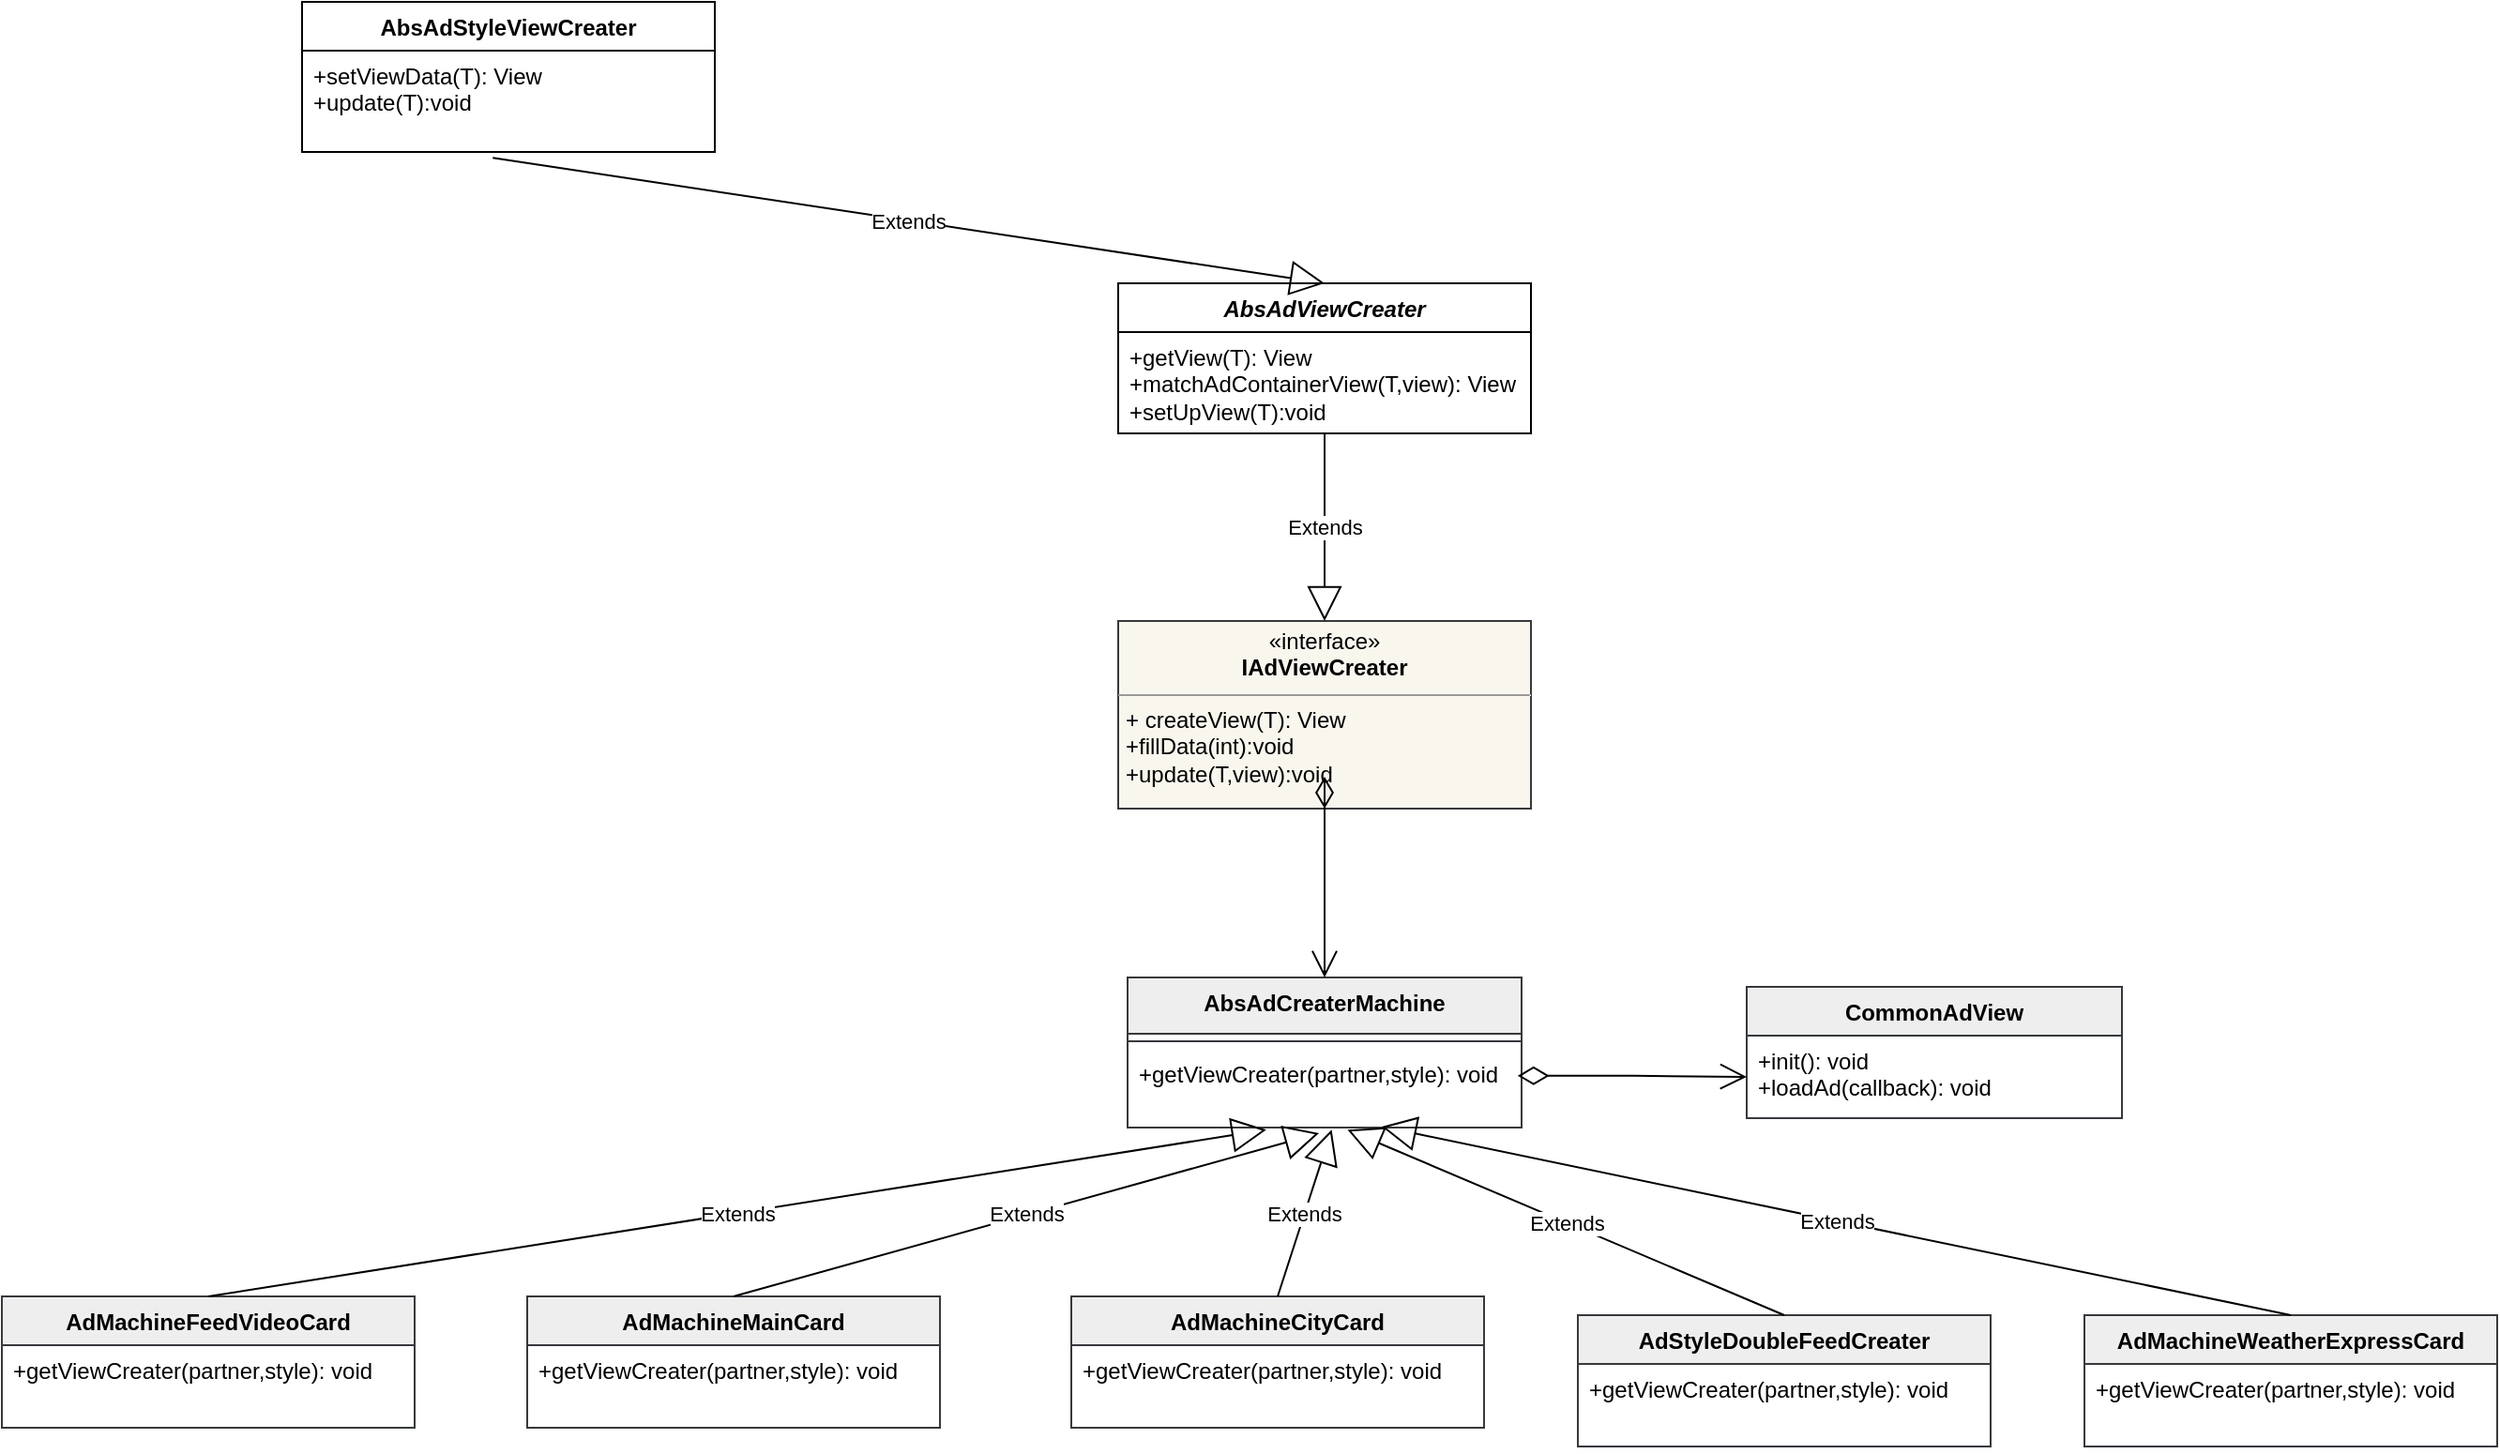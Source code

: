 <mxfile version="23.1.1" type="github">
  <diagram name="第 1 页" id="JMkaJPpe8hO6UF8lTuQ2">
    <mxGraphModel dx="3212" dy="2412" grid="1" gridSize="10" guides="1" tooltips="1" connect="1" arrows="1" fold="1" page="1" pageScale="1" pageWidth="827" pageHeight="1169" math="0" shadow="0">
      <root>
        <mxCell id="0" />
        <mxCell id="1" parent="0" />
        <mxCell id="KT9CEBmhsdLyrZuZZACf-1" value="CommonAdView" style="swimlane;fontStyle=1;align=center;verticalAlign=top;childLayout=stackLayout;horizontal=1;startSize=26;horizontalStack=0;resizeParent=1;resizeParentMax=0;resizeLast=0;collapsible=1;marginBottom=0;whiteSpace=wrap;html=1;fillColor=#eeeeee;strokeColor=#36393d;" vertex="1" parent="1">
          <mxGeometry x="490" y="35" width="200" height="70" as="geometry" />
        </mxCell>
        <mxCell id="KT9CEBmhsdLyrZuZZACf-2" value="+init&lt;span style=&quot;background-color: initial;&quot;&gt;(): void&lt;br&gt;&lt;/span&gt;&lt;span style=&quot;border-color: var(--border-color); background-color: initial;&quot;&gt;+loadAd&lt;span style=&quot;border-color: var(--border-color); background-color: initial;&quot;&gt;(callback): void&lt;/span&gt;&lt;br&gt;&lt;/span&gt;" style="text;strokeColor=none;fillColor=none;align=left;verticalAlign=top;spacingLeft=4;spacingRight=4;overflow=hidden;rotatable=0;points=[[0,0.5],[1,0.5]];portConstraint=eastwest;whiteSpace=wrap;html=1;" vertex="1" parent="KT9CEBmhsdLyrZuZZACf-1">
          <mxGeometry y="26" width="200" height="44" as="geometry" />
        </mxCell>
        <mxCell id="KT9CEBmhsdLyrZuZZACf-3" value="&lt;p style=&quot;margin:0px;margin-top:4px;text-align:center;&quot;&gt;«interface»&lt;br style=&quot;border-color: var(--border-color);&quot;&gt;&lt;b style=&quot;border-color: var(--border-color);&quot;&gt;IAdViewCreater&lt;/b&gt;&lt;/p&gt;&lt;hr size=&quot;1&quot;&gt;&lt;p style=&quot;margin:0px;margin-left:4px;&quot;&gt;+&amp;nbsp;createView&lt;span style=&quot;background-color: initial;&quot;&gt;(T): View&lt;/span&gt;&lt;/p&gt;&lt;p style=&quot;margin:0px;margin-left:4px;&quot;&gt;&lt;span style=&quot;background-color: initial;&quot;&gt;+fillData(int):void&lt;/span&gt;&lt;/p&gt;&lt;p style=&quot;margin:0px;margin-left:4px;&quot;&gt;+update&lt;span style=&quot;background-color: initial;&quot;&gt;(T,view):void&lt;/span&gt;&lt;/p&gt;" style="verticalAlign=top;align=left;overflow=fill;fontSize=12;fontFamily=Helvetica;html=1;whiteSpace=wrap;fillColor=#f9f7ed;strokeColor=#36393d;" vertex="1" parent="1">
          <mxGeometry x="155" y="-160" width="220" height="100" as="geometry" />
        </mxCell>
        <mxCell id="KT9CEBmhsdLyrZuZZACf-4" value="&lt;i&gt;AbsAdViewCreater&lt;/i&gt;" style="swimlane;fontStyle=1;align=center;verticalAlign=top;childLayout=stackLayout;horizontal=1;startSize=26;horizontalStack=0;resizeParent=1;resizeParentMax=0;resizeLast=0;collapsible=1;marginBottom=0;whiteSpace=wrap;html=1;" vertex="1" parent="1">
          <mxGeometry x="155" y="-340" width="220" height="80" as="geometry" />
        </mxCell>
        <mxCell id="KT9CEBmhsdLyrZuZZACf-5" value="+getView(T): View&lt;br&gt;+matchAdContainerView(T,view): View&lt;br&gt;+setUpView(T):void&lt;span style=&quot;background-color: initial;&quot;&gt;&lt;br&gt;&lt;/span&gt;" style="text;strokeColor=none;fillColor=none;align=left;verticalAlign=top;spacingLeft=4;spacingRight=4;overflow=hidden;rotatable=0;points=[[0,0.5],[1,0.5]];portConstraint=eastwest;whiteSpace=wrap;html=1;" vertex="1" parent="KT9CEBmhsdLyrZuZZACf-4">
          <mxGeometry y="26" width="220" height="54" as="geometry" />
        </mxCell>
        <mxCell id="KT9CEBmhsdLyrZuZZACf-10" value="AdMachineMainCard" style="swimlane;fontStyle=1;align=center;verticalAlign=top;childLayout=stackLayout;horizontal=1;startSize=26;horizontalStack=0;resizeParent=1;resizeParentMax=0;resizeLast=0;collapsible=1;marginBottom=0;whiteSpace=wrap;html=1;fillColor=#eeeeee;strokeColor=#36393d;" vertex="1" parent="1">
          <mxGeometry x="-160" y="200" width="220" height="70" as="geometry" />
        </mxCell>
        <mxCell id="KT9CEBmhsdLyrZuZZACf-11" value="+getViewCreater(partner,style): void" style="text;strokeColor=none;fillColor=none;align=left;verticalAlign=top;spacingLeft=4;spacingRight=4;overflow=hidden;rotatable=0;points=[[0,0.5],[1,0.5]];portConstraint=eastwest;whiteSpace=wrap;html=1;" vertex="1" parent="KT9CEBmhsdLyrZuZZACf-10">
          <mxGeometry y="26" width="220" height="44" as="geometry" />
        </mxCell>
        <mxCell id="KT9CEBmhsdLyrZuZZACf-13" value="AbsAdCreaterMachine" style="swimlane;fontStyle=1;align=center;verticalAlign=top;childLayout=stackLayout;horizontal=1;startSize=30;horizontalStack=0;resizeParent=1;resizeParentMax=0;resizeLast=0;collapsible=1;marginBottom=0;whiteSpace=wrap;html=1;fillColor=#eeeeee;strokeColor=#36393d;" vertex="1" parent="1">
          <mxGeometry x="160" y="30" width="210" height="80" as="geometry">
            <mxRectangle x="160" y="30" width="170" height="30" as="alternateBounds" />
          </mxGeometry>
        </mxCell>
        <mxCell id="KT9CEBmhsdLyrZuZZACf-15" value="" style="line;strokeWidth=1;fillColor=none;align=left;verticalAlign=middle;spacingTop=-1;spacingLeft=3;spacingRight=3;rotatable=0;labelPosition=right;points=[];portConstraint=eastwest;strokeColor=inherit;" vertex="1" parent="KT9CEBmhsdLyrZuZZACf-13">
          <mxGeometry y="30" width="210" height="8" as="geometry" />
        </mxCell>
        <mxCell id="KT9CEBmhsdLyrZuZZACf-16" value="+getViewCreater&lt;span style=&quot;background-color: initial;&quot;&gt;(partner,style): void&lt;/span&gt;&lt;br&gt;&lt;span style=&quot;border-color: var(--border-color); background-color: initial;&quot;&gt;&lt;br&gt;&lt;/span&gt;" style="text;strokeColor=none;fillColor=none;align=left;verticalAlign=top;spacingLeft=4;spacingRight=4;overflow=hidden;rotatable=0;points=[[0,0.5],[1,0.5]];portConstraint=eastwest;whiteSpace=wrap;html=1;" vertex="1" parent="KT9CEBmhsdLyrZuZZACf-13">
          <mxGeometry y="38" width="210" height="42" as="geometry" />
        </mxCell>
        <mxCell id="KT9CEBmhsdLyrZuZZACf-17" value="" style="endArrow=open;html=1;endSize=12;startArrow=diamondThin;startSize=14;startFill=0;edgeStyle=orthogonalEdgeStyle;align=left;verticalAlign=bottom;rounded=0;entryX=0;entryY=0.5;entryDx=0;entryDy=0;exitX=0.99;exitY=0.343;exitDx=0;exitDy=0;exitPerimeter=0;" edge="1" parent="1" source="KT9CEBmhsdLyrZuZZACf-16" target="KT9CEBmhsdLyrZuZZACf-2">
          <mxGeometry x="-1" y="3" relative="1" as="geometry">
            <mxPoint x="190" y="220" as="sourcePoint" />
            <mxPoint x="350" y="220" as="targetPoint" />
          </mxGeometry>
        </mxCell>
        <mxCell id="KT9CEBmhsdLyrZuZZACf-18" value="Extends" style="endArrow=block;endSize=16;endFill=0;html=1;rounded=0;entryX=0.486;entryY=1.071;entryDx=0;entryDy=0;entryPerimeter=0;exitX=0.5;exitY=0;exitDx=0;exitDy=0;" edge="1" parent="1" source="KT9CEBmhsdLyrZuZZACf-10" target="KT9CEBmhsdLyrZuZZACf-16">
          <mxGeometry width="160" relative="1" as="geometry">
            <mxPoint x="-27.6" y="154.004" as="sourcePoint" />
            <mxPoint x="-29.6" y="90.004" as="targetPoint" />
          </mxGeometry>
        </mxCell>
        <mxCell id="KT9CEBmhsdLyrZuZZACf-19" value="AdMachineCityCard" style="swimlane;fontStyle=1;align=center;verticalAlign=top;childLayout=stackLayout;horizontal=1;startSize=26;horizontalStack=0;resizeParent=1;resizeParentMax=0;resizeLast=0;collapsible=1;marginBottom=0;whiteSpace=wrap;html=1;fillColor=#eeeeee;strokeColor=#36393d;" vertex="1" parent="1">
          <mxGeometry x="130" y="200" width="220" height="70" as="geometry" />
        </mxCell>
        <mxCell id="KT9CEBmhsdLyrZuZZACf-20" value="+getViewCreater(partner,style): void" style="text;strokeColor=none;fillColor=none;align=left;verticalAlign=top;spacingLeft=4;spacingRight=4;overflow=hidden;rotatable=0;points=[[0,0.5],[1,0.5]];portConstraint=eastwest;whiteSpace=wrap;html=1;" vertex="1" parent="KT9CEBmhsdLyrZuZZACf-19">
          <mxGeometry y="26" width="220" height="44" as="geometry" />
        </mxCell>
        <mxCell id="KT9CEBmhsdLyrZuZZACf-21" value="AdMachineFeedVideoCard" style="swimlane;fontStyle=1;align=center;verticalAlign=top;childLayout=stackLayout;horizontal=1;startSize=26;horizontalStack=0;resizeParent=1;resizeParentMax=0;resizeLast=0;collapsible=1;marginBottom=0;whiteSpace=wrap;html=1;fillColor=#eeeeee;strokeColor=#36393d;" vertex="1" parent="1">
          <mxGeometry x="-440" y="200" width="220" height="70" as="geometry" />
        </mxCell>
        <mxCell id="KT9CEBmhsdLyrZuZZACf-22" value="+getViewCreater(partner,style): void" style="text;strokeColor=none;fillColor=none;align=left;verticalAlign=top;spacingLeft=4;spacingRight=4;overflow=hidden;rotatable=0;points=[[0,0.5],[1,0.5]];portConstraint=eastwest;whiteSpace=wrap;html=1;" vertex="1" parent="KT9CEBmhsdLyrZuZZACf-21">
          <mxGeometry y="26" width="220" height="44" as="geometry" />
        </mxCell>
        <mxCell id="KT9CEBmhsdLyrZuZZACf-23" value="AdMachineWeatherExpressCard" style="swimlane;fontStyle=1;align=center;verticalAlign=top;childLayout=stackLayout;horizontal=1;startSize=26;horizontalStack=0;resizeParent=1;resizeParentMax=0;resizeLast=0;collapsible=1;marginBottom=0;whiteSpace=wrap;html=1;fillColor=#eeeeee;strokeColor=#36393d;" vertex="1" parent="1">
          <mxGeometry x="670" y="210" width="220" height="70" as="geometry" />
        </mxCell>
        <mxCell id="KT9CEBmhsdLyrZuZZACf-24" value="+getViewCreater(partner,style): void" style="text;strokeColor=none;fillColor=none;align=left;verticalAlign=top;spacingLeft=4;spacingRight=4;overflow=hidden;rotatable=0;points=[[0,0.5],[1,0.5]];portConstraint=eastwest;whiteSpace=wrap;html=1;" vertex="1" parent="KT9CEBmhsdLyrZuZZACf-23">
          <mxGeometry y="26" width="220" height="44" as="geometry" />
        </mxCell>
        <mxCell id="KT9CEBmhsdLyrZuZZACf-25" value="AdStyleDoubleFeedCreater" style="swimlane;fontStyle=1;align=center;verticalAlign=top;childLayout=stackLayout;horizontal=1;startSize=26;horizontalStack=0;resizeParent=1;resizeParentMax=0;resizeLast=0;collapsible=1;marginBottom=0;whiteSpace=wrap;html=1;fillColor=#eeeeee;strokeColor=#36393d;" vertex="1" parent="1">
          <mxGeometry x="400" y="210" width="220" height="70" as="geometry" />
        </mxCell>
        <mxCell id="KT9CEBmhsdLyrZuZZACf-26" value="+getViewCreater(partner,style): void" style="text;strokeColor=none;fillColor=none;align=left;verticalAlign=top;spacingLeft=4;spacingRight=4;overflow=hidden;rotatable=0;points=[[0,0.5],[1,0.5]];portConstraint=eastwest;whiteSpace=wrap;html=1;" vertex="1" parent="KT9CEBmhsdLyrZuZZACf-25">
          <mxGeometry y="26" width="220" height="44" as="geometry" />
        </mxCell>
        <mxCell id="KT9CEBmhsdLyrZuZZACf-27" value="Extends" style="endArrow=block;endSize=16;endFill=0;html=1;rounded=0;entryX=0.352;entryY=1.028;entryDx=0;entryDy=0;entryPerimeter=0;exitX=0.5;exitY=0;exitDx=0;exitDy=0;" edge="1" parent="1" source="KT9CEBmhsdLyrZuZZACf-21" target="KT9CEBmhsdLyrZuZZACf-16">
          <mxGeometry width="160" relative="1" as="geometry">
            <mxPoint x="-320" y="192" as="sourcePoint" />
            <mxPoint x="-8" y="105" as="targetPoint" />
          </mxGeometry>
        </mxCell>
        <mxCell id="KT9CEBmhsdLyrZuZZACf-28" value="Extends" style="endArrow=block;endSize=16;endFill=0;html=1;rounded=0;entryX=0.518;entryY=1.028;entryDx=0;entryDy=0;entryPerimeter=0;exitX=0.5;exitY=0;exitDx=0;exitDy=0;" edge="1" parent="1" source="KT9CEBmhsdLyrZuZZACf-19" target="KT9CEBmhsdLyrZuZZACf-16">
          <mxGeometry width="160" relative="1" as="geometry">
            <mxPoint x="-40" y="210" as="sourcePoint" />
            <mxPoint x="272" y="123" as="targetPoint" />
          </mxGeometry>
        </mxCell>
        <mxCell id="KT9CEBmhsdLyrZuZZACf-29" value="Extends" style="endArrow=block;endSize=16;endFill=0;html=1;rounded=0;entryX=0.558;entryY=1.028;entryDx=0;entryDy=0;entryPerimeter=0;exitX=0.5;exitY=0;exitDx=0;exitDy=0;" edge="1" parent="1" source="KT9CEBmhsdLyrZuZZACf-25" target="KT9CEBmhsdLyrZuZZACf-16">
          <mxGeometry width="160" relative="1" as="geometry">
            <mxPoint x="385" y="200" as="sourcePoint" />
            <mxPoint x="414" y="111" as="targetPoint" />
          </mxGeometry>
        </mxCell>
        <mxCell id="KT9CEBmhsdLyrZuZZACf-30" value="Extends" style="endArrow=block;endSize=16;endFill=0;html=1;rounded=0;entryX=0.645;entryY=0.988;entryDx=0;entryDy=0;entryPerimeter=0;exitX=0.5;exitY=0;exitDx=0;exitDy=0;" edge="1" parent="1" source="KT9CEBmhsdLyrZuZZACf-23" target="KT9CEBmhsdLyrZuZZACf-16">
          <mxGeometry width="160" relative="1" as="geometry">
            <mxPoint x="520" y="220" as="sourcePoint" />
            <mxPoint x="287" y="121" as="targetPoint" />
          </mxGeometry>
        </mxCell>
        <mxCell id="KT9CEBmhsdLyrZuZZACf-33" value="" style="endArrow=open;html=1;endSize=12;startArrow=diamondThin;startSize=14;startFill=0;edgeStyle=orthogonalEdgeStyle;align=left;verticalAlign=bottom;rounded=0;exitX=0.5;exitY=1;exitDx=0;exitDy=0;" edge="1" parent="1" source="KT9CEBmhsdLyrZuZZACf-3" target="KT9CEBmhsdLyrZuZZACf-13">
          <mxGeometry x="-1" y="3" relative="1" as="geometry">
            <mxPoint x="378" y="92" as="sourcePoint" />
            <mxPoint x="500" y="93" as="targetPoint" />
            <Array as="points">
              <mxPoint x="265" y="-70" />
              <mxPoint x="265" y="-70" />
            </Array>
          </mxGeometry>
        </mxCell>
        <mxCell id="KT9CEBmhsdLyrZuZZACf-35" value="Extends" style="endArrow=block;endSize=16;endFill=0;html=1;rounded=0;entryX=0.5;entryY=0;entryDx=0;entryDy=0;" edge="1" parent="1" source="KT9CEBmhsdLyrZuZZACf-5" target="KT9CEBmhsdLyrZuZZACf-3">
          <mxGeometry width="160" relative="1" as="geometry">
            <mxPoint x="790" y="220" as="sourcePoint" />
            <mxPoint x="305" y="119" as="targetPoint" />
          </mxGeometry>
        </mxCell>
        <mxCell id="KT9CEBmhsdLyrZuZZACf-36" value="AbsAdStyleViewCreater" style="swimlane;fontStyle=1;align=center;verticalAlign=top;childLayout=stackLayout;horizontal=1;startSize=26;horizontalStack=0;resizeParent=1;resizeParentMax=0;resizeLast=0;collapsible=1;marginBottom=0;whiteSpace=wrap;html=1;" vertex="1" parent="1">
          <mxGeometry x="-280" y="-490" width="220" height="80" as="geometry" />
        </mxCell>
        <mxCell id="KT9CEBmhsdLyrZuZZACf-37" value="+setViewData&lt;span style=&quot;background-color: initial;&quot;&gt;(T): View&lt;/span&gt;&lt;br&gt;+update&lt;span style=&quot;background-color: initial;&quot;&gt;(T):void&lt;/span&gt;" style="text;strokeColor=none;fillColor=none;align=left;verticalAlign=top;spacingLeft=4;spacingRight=4;overflow=hidden;rotatable=0;points=[[0,0.5],[1,0.5]];portConstraint=eastwest;whiteSpace=wrap;html=1;" vertex="1" parent="KT9CEBmhsdLyrZuZZACf-36">
          <mxGeometry y="26" width="220" height="54" as="geometry" />
        </mxCell>
        <mxCell id="KT9CEBmhsdLyrZuZZACf-38" value="Extends" style="endArrow=block;endSize=16;endFill=0;html=1;rounded=0;entryX=0.5;entryY=0;entryDx=0;entryDy=0;exitX=0.462;exitY=1.057;exitDx=0;exitDy=0;exitPerimeter=0;" edge="1" parent="1" source="KT9CEBmhsdLyrZuZZACf-37" target="KT9CEBmhsdLyrZuZZACf-4">
          <mxGeometry width="160" relative="1" as="geometry">
            <mxPoint x="275" y="-250" as="sourcePoint" />
            <mxPoint x="275" y="-150" as="targetPoint" />
          </mxGeometry>
        </mxCell>
      </root>
    </mxGraphModel>
  </diagram>
</mxfile>
